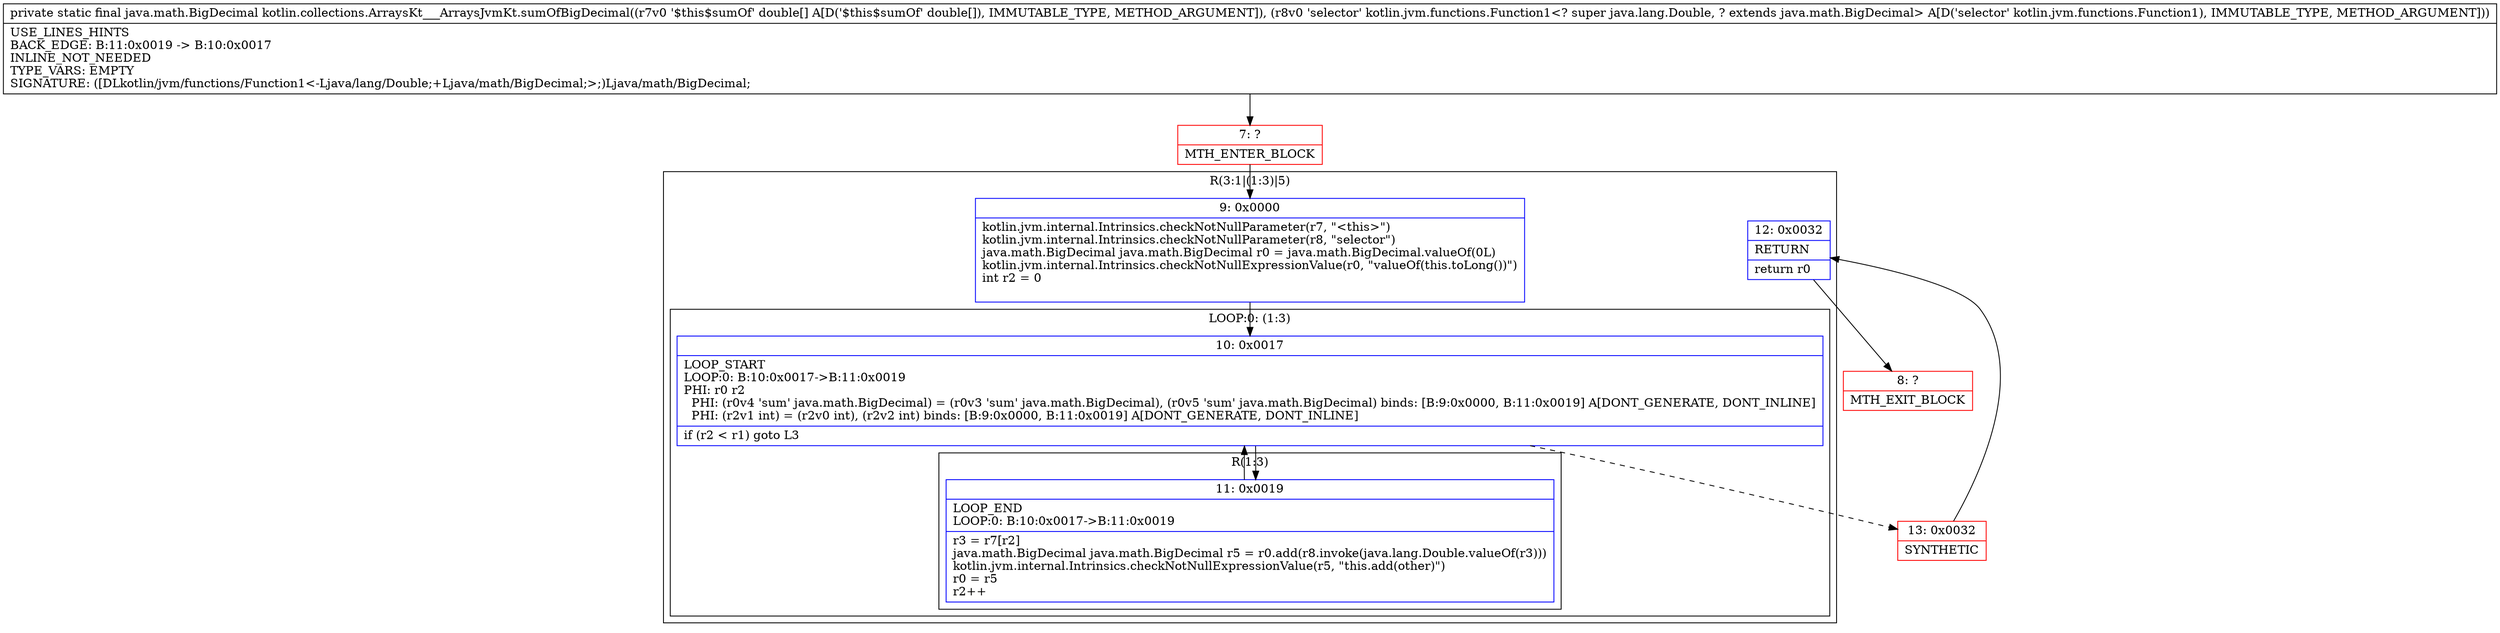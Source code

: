 digraph "CFG forkotlin.collections.ArraysKt___ArraysJvmKt.sumOfBigDecimal([DLkotlin\/jvm\/functions\/Function1;)Ljava\/math\/BigDecimal;" {
subgraph cluster_Region_1771835411 {
label = "R(3:1|(1:3)|5)";
node [shape=record,color=blue];
Node_9 [shape=record,label="{9\:\ 0x0000|kotlin.jvm.internal.Intrinsics.checkNotNullParameter(r7, \"\<this\>\")\lkotlin.jvm.internal.Intrinsics.checkNotNullParameter(r8, \"selector\")\ljava.math.BigDecimal java.math.BigDecimal r0 = java.math.BigDecimal.valueOf(0L)\lkotlin.jvm.internal.Intrinsics.checkNotNullExpressionValue(r0, \"valueOf(this.toLong())\")\lint r2 = 0\l\l}"];
subgraph cluster_LoopRegion_779645465 {
label = "LOOP:0: (1:3)";
node [shape=record,color=blue];
Node_10 [shape=record,label="{10\:\ 0x0017|LOOP_START\lLOOP:0: B:10:0x0017\-\>B:11:0x0019\lPHI: r0 r2 \l  PHI: (r0v4 'sum' java.math.BigDecimal) = (r0v3 'sum' java.math.BigDecimal), (r0v5 'sum' java.math.BigDecimal) binds: [B:9:0x0000, B:11:0x0019] A[DONT_GENERATE, DONT_INLINE]\l  PHI: (r2v1 int) = (r2v0 int), (r2v2 int) binds: [B:9:0x0000, B:11:0x0019] A[DONT_GENERATE, DONT_INLINE]\l|if (r2 \< r1) goto L3\l}"];
subgraph cluster_Region_1733673964 {
label = "R(1:3)";
node [shape=record,color=blue];
Node_11 [shape=record,label="{11\:\ 0x0019|LOOP_END\lLOOP:0: B:10:0x0017\-\>B:11:0x0019\l|r3 = r7[r2]\ljava.math.BigDecimal java.math.BigDecimal r5 = r0.add(r8.invoke(java.lang.Double.valueOf(r3)))\lkotlin.jvm.internal.Intrinsics.checkNotNullExpressionValue(r5, \"this.add(other)\")\lr0 = r5\lr2++\l}"];
}
}
Node_12 [shape=record,label="{12\:\ 0x0032|RETURN\l|return r0\l}"];
}
Node_7 [shape=record,color=red,label="{7\:\ ?|MTH_ENTER_BLOCK\l}"];
Node_13 [shape=record,color=red,label="{13\:\ 0x0032|SYNTHETIC\l}"];
Node_8 [shape=record,color=red,label="{8\:\ ?|MTH_EXIT_BLOCK\l}"];
MethodNode[shape=record,label="{private static final java.math.BigDecimal kotlin.collections.ArraysKt___ArraysJvmKt.sumOfBigDecimal((r7v0 '$this$sumOf' double[] A[D('$this$sumOf' double[]), IMMUTABLE_TYPE, METHOD_ARGUMENT]), (r8v0 'selector' kotlin.jvm.functions.Function1\<? super java.lang.Double, ? extends java.math.BigDecimal\> A[D('selector' kotlin.jvm.functions.Function1), IMMUTABLE_TYPE, METHOD_ARGUMENT]))  | USE_LINES_HINTS\lBACK_EDGE: B:11:0x0019 \-\> B:10:0x0017\lINLINE_NOT_NEEDED\lTYPE_VARS: EMPTY\lSIGNATURE: ([DLkotlin\/jvm\/functions\/Function1\<\-Ljava\/lang\/Double;+Ljava\/math\/BigDecimal;\>;)Ljava\/math\/BigDecimal;\l}"];
MethodNode -> Node_7;Node_9 -> Node_10;
Node_10 -> Node_11;
Node_10 -> Node_13[style=dashed];
Node_11 -> Node_10;
Node_12 -> Node_8;
Node_7 -> Node_9;
Node_13 -> Node_12;
}

